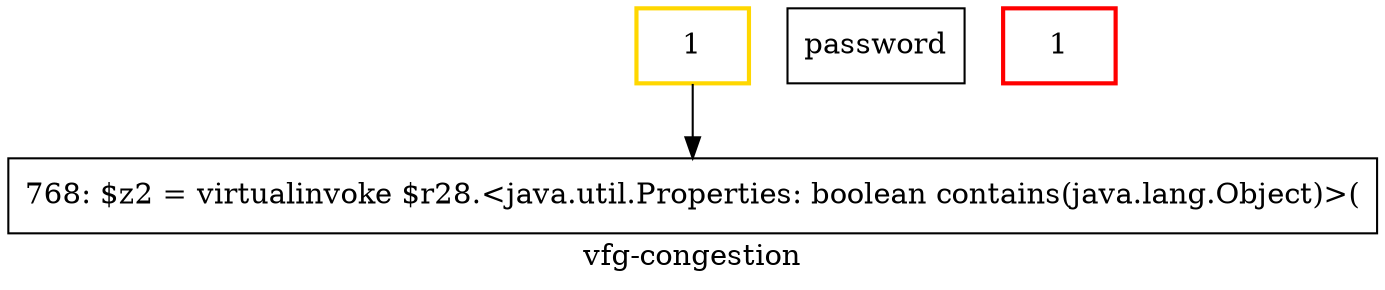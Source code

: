 digraph "vfg-congestion" {
    label="vfg-congestion";
node [shape=box];
"768: $r28 = this.<org.apache.commons.dbcp2.cpdsadapter.DriverAdapterCPDS: java.util.Properties connectionProperties>" [label=1] [style=bold] [color=gold]
"768: $z2 = virtualinvoke $r28.<java.util.Properties: boolean contains(java.lang.Object)>("password")" [label=1] [style=bold] [color=red]
"768: $r28 = this.<org.apache.commons.dbcp2.cpdsadapter.DriverAdapterCPDS: java.util.Properties connectionProperties>"->"768: $z2 = virtualinvoke $r28.<java.util.Properties: boolean contains(java.lang.Object)>("password")";

}